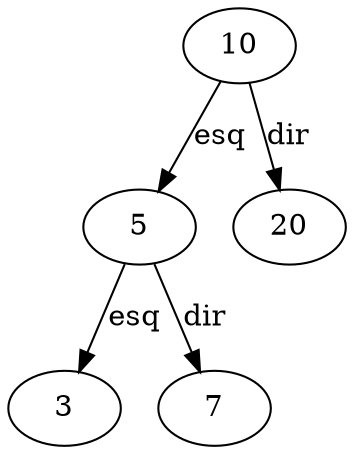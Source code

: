 digraph ArvoreBin {
  10;
  10 -> 5 [label="esq"];
  5;
  5 -> 3 [label="esq"];
  3;
  5 -> 7 [label="dir"];
  7;
  10 -> 20 [label="dir"];
  20;
}
